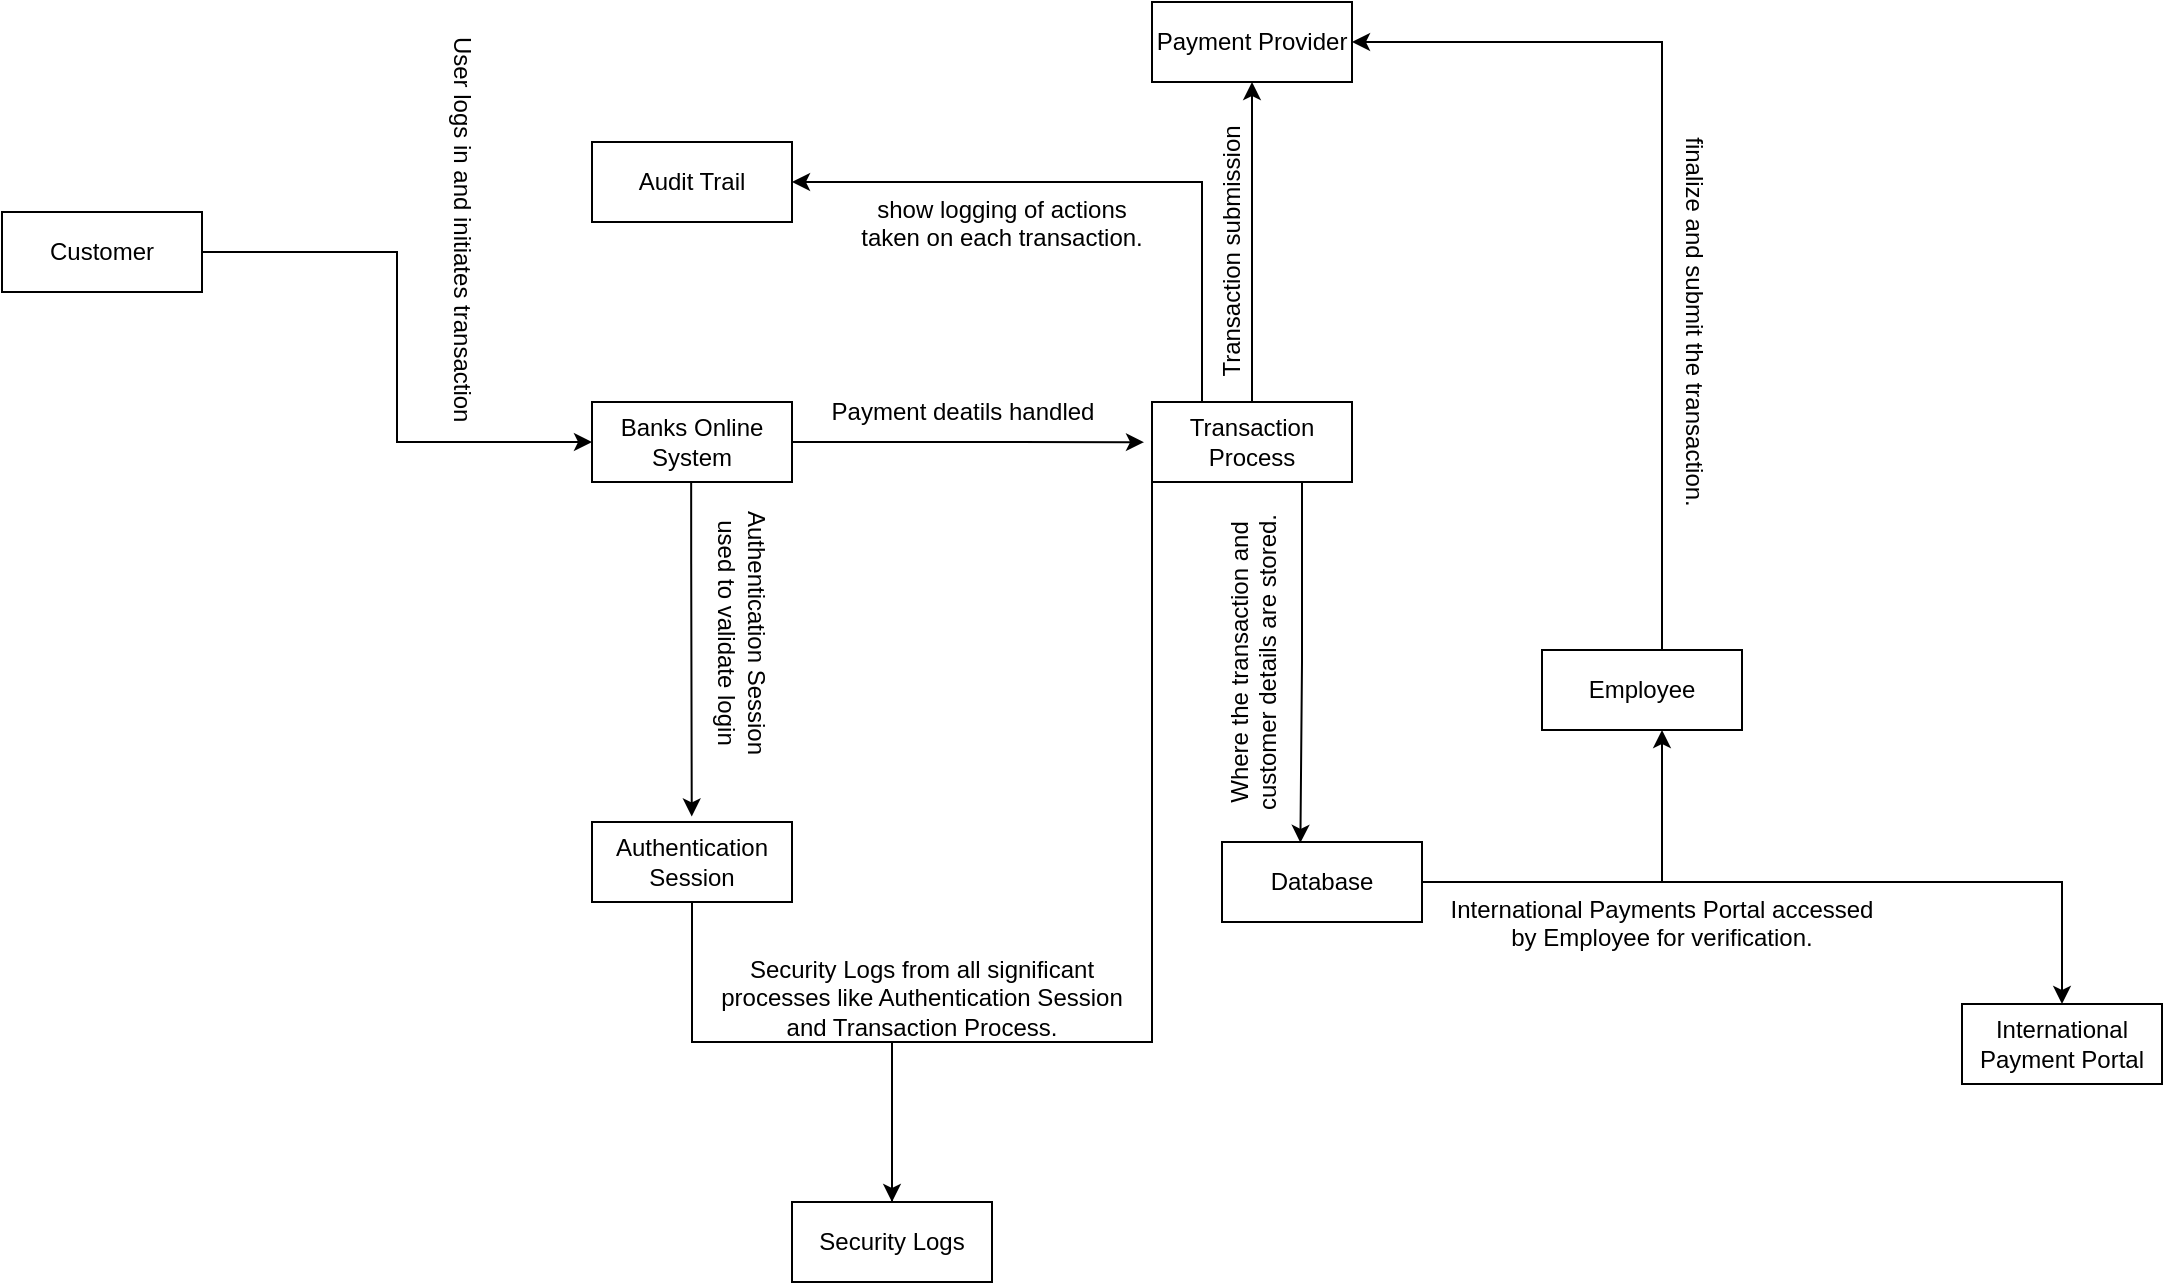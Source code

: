 <mxfile version="20.8.16" type="device"><diagram name="Page-1" id="lBQ_v0Jx2rAFU2BP3cKe"><mxGraphModel dx="1588" dy="1022" grid="1" gridSize="10" guides="1" tooltips="1" connect="1" arrows="1" fold="1" page="1" pageScale="1" pageWidth="1169" pageHeight="827" math="0" shadow="0"><root><mxCell id="0"/><mxCell id="1" parent="0"/><mxCell id="Ac0cwiN0DUgfgKBt0G0s-11" style="edgeStyle=orthogonalEdgeStyle;rounded=0;orthogonalLoop=1;jettySize=auto;html=1;exitX=1;exitY=0.5;exitDx=0;exitDy=0;entryX=0;entryY=0.5;entryDx=0;entryDy=0;" parent="1" source="Ac0cwiN0DUgfgKBt0G0s-1" target="Ac0cwiN0DUgfgKBt0G0s-2" edge="1"><mxGeometry relative="1" as="geometry"/></mxCell><mxCell id="Ac0cwiN0DUgfgKBt0G0s-1" value="Customer" style="whiteSpace=wrap;html=1;align=center;" parent="1" vertex="1"><mxGeometry x="80" y="204" width="100" height="40" as="geometry"/></mxCell><mxCell id="Ac0cwiN0DUgfgKBt0G0s-13" style="edgeStyle=orthogonalEdgeStyle;rounded=0;orthogonalLoop=1;jettySize=auto;html=1;exitX=0.5;exitY=1;exitDx=0;exitDy=0;entryX=0.503;entryY=-0.069;entryDx=0;entryDy=0;entryPerimeter=0;" parent="1" edge="1"><mxGeometry relative="1" as="geometry"><mxPoint x="424.58" y="339" as="sourcePoint"/><mxPoint x="424.88" y="506.24" as="targetPoint"/><Array as="points"><mxPoint x="425" y="380"/><mxPoint x="425" y="380"/></Array></mxGeometry></mxCell><mxCell id="Ac0cwiN0DUgfgKBt0G0s-17" style="edgeStyle=orthogonalEdgeStyle;rounded=0;orthogonalLoop=1;jettySize=auto;html=1;exitX=1;exitY=0.5;exitDx=0;exitDy=0;entryX=-0.04;entryY=0.502;entryDx=0;entryDy=0;entryPerimeter=0;" parent="1" source="Ac0cwiN0DUgfgKBt0G0s-2" target="Ac0cwiN0DUgfgKBt0G0s-4" edge="1"><mxGeometry relative="1" as="geometry"/></mxCell><mxCell id="Ac0cwiN0DUgfgKBt0G0s-2" value="Banks Online System" style="whiteSpace=wrap;html=1;align=center;" parent="1" vertex="1"><mxGeometry x="375" y="299" width="100" height="40" as="geometry"/></mxCell><mxCell id="Ac0cwiN0DUgfgKBt0G0s-28" style="edgeStyle=orthogonalEdgeStyle;rounded=0;orthogonalLoop=1;jettySize=auto;html=1;exitX=0.5;exitY=1;exitDx=0;exitDy=0;entryX=0;entryY=0.5;entryDx=0;entryDy=0;" parent="1" source="Ac0cwiN0DUgfgKBt0G0s-3" target="Ac0cwiN0DUgfgKBt0G0s-9" edge="1"><mxGeometry relative="1" as="geometry"><Array as="points"><mxPoint x="425" y="619"/><mxPoint x="525" y="619"/></Array></mxGeometry></mxCell><mxCell id="Ac0cwiN0DUgfgKBt0G0s-3" value="Authentication Session" style="whiteSpace=wrap;html=1;align=center;" parent="1" vertex="1"><mxGeometry x="375" y="509" width="100" height="40" as="geometry"/></mxCell><mxCell id="Ac0cwiN0DUgfgKBt0G0s-19" style="edgeStyle=orthogonalEdgeStyle;rounded=0;orthogonalLoop=1;jettySize=auto;html=1;entryX=0.5;entryY=1;entryDx=0;entryDy=0;" parent="1" source="Ac0cwiN0DUgfgKBt0G0s-4" target="Ac0cwiN0DUgfgKBt0G0s-5" edge="1"><mxGeometry relative="1" as="geometry"/></mxCell><mxCell id="Ac0cwiN0DUgfgKBt0G0s-29" style="edgeStyle=orthogonalEdgeStyle;rounded=0;orthogonalLoop=1;jettySize=auto;html=1;exitX=0;exitY=0.75;exitDx=0;exitDy=0;entryX=0.5;entryY=0;entryDx=0;entryDy=0;" parent="1" source="Ac0cwiN0DUgfgKBt0G0s-4" target="Ac0cwiN0DUgfgKBt0G0s-9" edge="1"><mxGeometry relative="1" as="geometry"><Array as="points"><mxPoint x="655" y="619"/><mxPoint x="525" y="619"/></Array></mxGeometry></mxCell><mxCell id="Ac0cwiN0DUgfgKBt0G0s-32" style="edgeStyle=orthogonalEdgeStyle;rounded=0;orthogonalLoop=1;jettySize=auto;html=1;exitX=0.75;exitY=1;exitDx=0;exitDy=0;entryX=0.392;entryY=0.01;entryDx=0;entryDy=0;entryPerimeter=0;" parent="1" source="Ac0cwiN0DUgfgKBt0G0s-4" target="Ac0cwiN0DUgfgKBt0G0s-8" edge="1"><mxGeometry relative="1" as="geometry"/></mxCell><mxCell id="Ac0cwiN0DUgfgKBt0G0s-33" style="edgeStyle=orthogonalEdgeStyle;rounded=0;orthogonalLoop=1;jettySize=auto;html=1;exitX=0.25;exitY=0;exitDx=0;exitDy=0;entryX=1;entryY=0.5;entryDx=0;entryDy=0;" parent="1" source="Ac0cwiN0DUgfgKBt0G0s-4" target="Ac0cwiN0DUgfgKBt0G0s-10" edge="1"><mxGeometry relative="1" as="geometry"/></mxCell><mxCell id="Ac0cwiN0DUgfgKBt0G0s-4" value="Transaction Process" style="whiteSpace=wrap;html=1;align=center;" parent="1" vertex="1"><mxGeometry x="655" y="299" width="100" height="40" as="geometry"/></mxCell><mxCell id="Ac0cwiN0DUgfgKBt0G0s-5" value="Payment Provider" style="whiteSpace=wrap;html=1;align=center;" parent="1" vertex="1"><mxGeometry x="655" y="99" width="100" height="40" as="geometry"/></mxCell><mxCell id="Ac0cwiN0DUgfgKBt0G0s-6" value="International Payment Portal" style="whiteSpace=wrap;html=1;align=center;" parent="1" vertex="1"><mxGeometry x="1060" y="600" width="100" height="40" as="geometry"/></mxCell><mxCell id="Ac0cwiN0DUgfgKBt0G0s-24" style="edgeStyle=orthogonalEdgeStyle;rounded=0;orthogonalLoop=1;jettySize=auto;html=1;startArrow=classic;startFill=1;endArrow=none;endFill=0;" parent="1" source="Ac0cwiN0DUgfgKBt0G0s-7" edge="1"><mxGeometry relative="1" as="geometry"><mxPoint x="840" y="539" as="targetPoint"/><Array as="points"><mxPoint x="910" y="539"/></Array></mxGeometry></mxCell><mxCell id="Ac0cwiN0DUgfgKBt0G0s-26" style="edgeStyle=orthogonalEdgeStyle;rounded=0;orthogonalLoop=1;jettySize=auto;html=1;entryX=1;entryY=0.5;entryDx=0;entryDy=0;" parent="1" source="Ac0cwiN0DUgfgKBt0G0s-7" target="Ac0cwiN0DUgfgKBt0G0s-5" edge="1"><mxGeometry relative="1" as="geometry"><Array as="points"><mxPoint x="910" y="119"/></Array></mxGeometry></mxCell><mxCell id="Ac0cwiN0DUgfgKBt0G0s-7" value="Employee" style="whiteSpace=wrap;html=1;align=center;" parent="1" vertex="1"><mxGeometry x="850" y="423" width="100" height="40" as="geometry"/></mxCell><mxCell id="Ac0cwiN0DUgfgKBt0G0s-22" style="edgeStyle=orthogonalEdgeStyle;rounded=0;orthogonalLoop=1;jettySize=auto;html=1;exitX=1;exitY=0.5;exitDx=0;exitDy=0;" parent="1" source="Ac0cwiN0DUgfgKBt0G0s-8" target="Ac0cwiN0DUgfgKBt0G0s-6" edge="1"><mxGeometry relative="1" as="geometry"/></mxCell><mxCell id="Ac0cwiN0DUgfgKBt0G0s-8" value="Database" style="whiteSpace=wrap;html=1;align=center;" parent="1" vertex="1"><mxGeometry x="690" y="519" width="100" height="40" as="geometry"/></mxCell><mxCell id="Ac0cwiN0DUgfgKBt0G0s-9" value="Security Logs" style="whiteSpace=wrap;html=1;align=center;" parent="1" vertex="1"><mxGeometry x="475" y="699" width="100" height="40" as="geometry"/></mxCell><mxCell id="Ac0cwiN0DUgfgKBt0G0s-10" value="Audit Trail" style="whiteSpace=wrap;html=1;align=center;" parent="1" vertex="1"><mxGeometry x="375" y="169" width="100" height="40" as="geometry"/></mxCell><mxCell id="Ac0cwiN0DUgfgKBt0G0s-12" value="User logs in and initiates transaction&amp;nbsp;" style="text;html=1;align=center;verticalAlign=middle;resizable=0;points=[];autosize=1;strokeColor=none;fillColor=none;rotation=90;" parent="1" vertex="1"><mxGeometry x="200" y="199" width="220" height="30" as="geometry"/></mxCell><mxCell id="Ac0cwiN0DUgfgKBt0G0s-14" value="Authentication Session &lt;br&gt;used to validate login" style="text;html=1;align=center;verticalAlign=middle;resizable=0;points=[];autosize=1;strokeColor=none;fillColor=none;rotation=90;" parent="1" vertex="1"><mxGeometry x="375" y="394" width="150" height="40" as="geometry"/></mxCell><mxCell id="Ac0cwiN0DUgfgKBt0G0s-18" value="Payment deatils handled" style="text;html=1;align=center;verticalAlign=middle;resizable=0;points=[];autosize=1;strokeColor=none;fillColor=none;" parent="1" vertex="1"><mxGeometry x="485" y="289" width="150" height="30" as="geometry"/></mxCell><mxCell id="Ac0cwiN0DUgfgKBt0G0s-20" value="Transaction submission&lt;br&gt;" style="text;html=1;align=center;verticalAlign=middle;resizable=0;points=[];autosize=1;strokeColor=none;fillColor=none;rotation=-90;" parent="1" vertex="1"><mxGeometry x="620" y="209" width="150" height="30" as="geometry"/></mxCell><mxCell id="Ac0cwiN0DUgfgKBt0G0s-25" value="International Payments Portal accessed by Employee for verification." style="text;whiteSpace=wrap;html=1;align=center;" parent="1" vertex="1"><mxGeometry x="800" y="539" width="220" height="40" as="geometry"/></mxCell><mxCell id="Ac0cwiN0DUgfgKBt0G0s-27" value="finalize and submit the transaction." style="text;whiteSpace=wrap;html=1;align=center;rotation=90;" parent="1" vertex="1"><mxGeometry x="810" y="239" width="220" height="40" as="geometry"/></mxCell><mxCell id="Ac0cwiN0DUgfgKBt0G0s-23" value="Where the transaction and customer details are stored." style="text;whiteSpace=wrap;html=1;rotation=-90;align=center;" parent="1" vertex="1"><mxGeometry x="625" y="409" width="160" height="40" as="geometry"/></mxCell><mxCell id="Ac0cwiN0DUgfgKBt0G0s-31" value="Security Logs from all significant processes like Authentication Session and Transaction Process." style="text;whiteSpace=wrap;html=1;align=center;" parent="1" vertex="1"><mxGeometry x="430" y="569" width="220" height="40" as="geometry"/></mxCell><mxCell id="Ac0cwiN0DUgfgKBt0G0s-34" value="show logging of actions taken on each transaction." style="text;whiteSpace=wrap;html=1;align=center;" parent="1" vertex="1"><mxGeometry x="505" y="189" width="150" height="40" as="geometry"/></mxCell></root></mxGraphModel></diagram></mxfile>